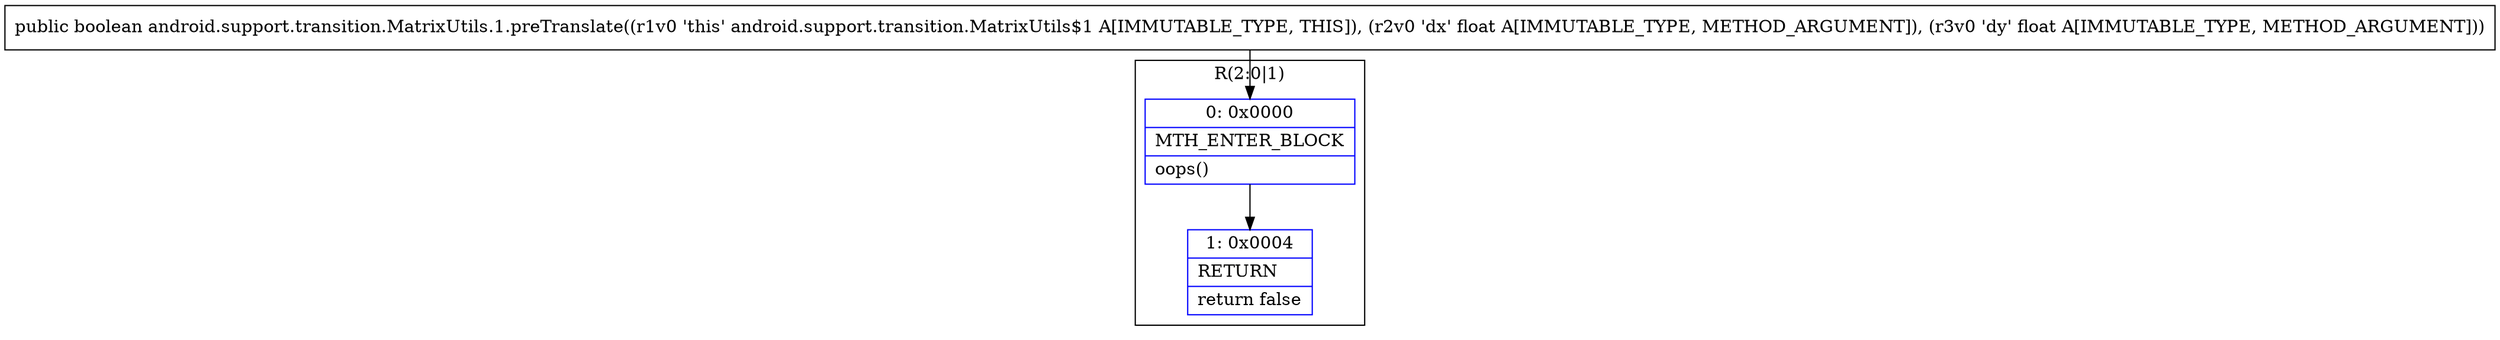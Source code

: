 digraph "CFG forandroid.support.transition.MatrixUtils.1.preTranslate(FF)Z" {
subgraph cluster_Region_180514044 {
label = "R(2:0|1)";
node [shape=record,color=blue];
Node_0 [shape=record,label="{0\:\ 0x0000|MTH_ENTER_BLOCK\l|oops()\l}"];
Node_1 [shape=record,label="{1\:\ 0x0004|RETURN\l|return false\l}"];
}
MethodNode[shape=record,label="{public boolean android.support.transition.MatrixUtils.1.preTranslate((r1v0 'this' android.support.transition.MatrixUtils$1 A[IMMUTABLE_TYPE, THIS]), (r2v0 'dx' float A[IMMUTABLE_TYPE, METHOD_ARGUMENT]), (r3v0 'dy' float A[IMMUTABLE_TYPE, METHOD_ARGUMENT])) }"];
MethodNode -> Node_0;
Node_0 -> Node_1;
}

